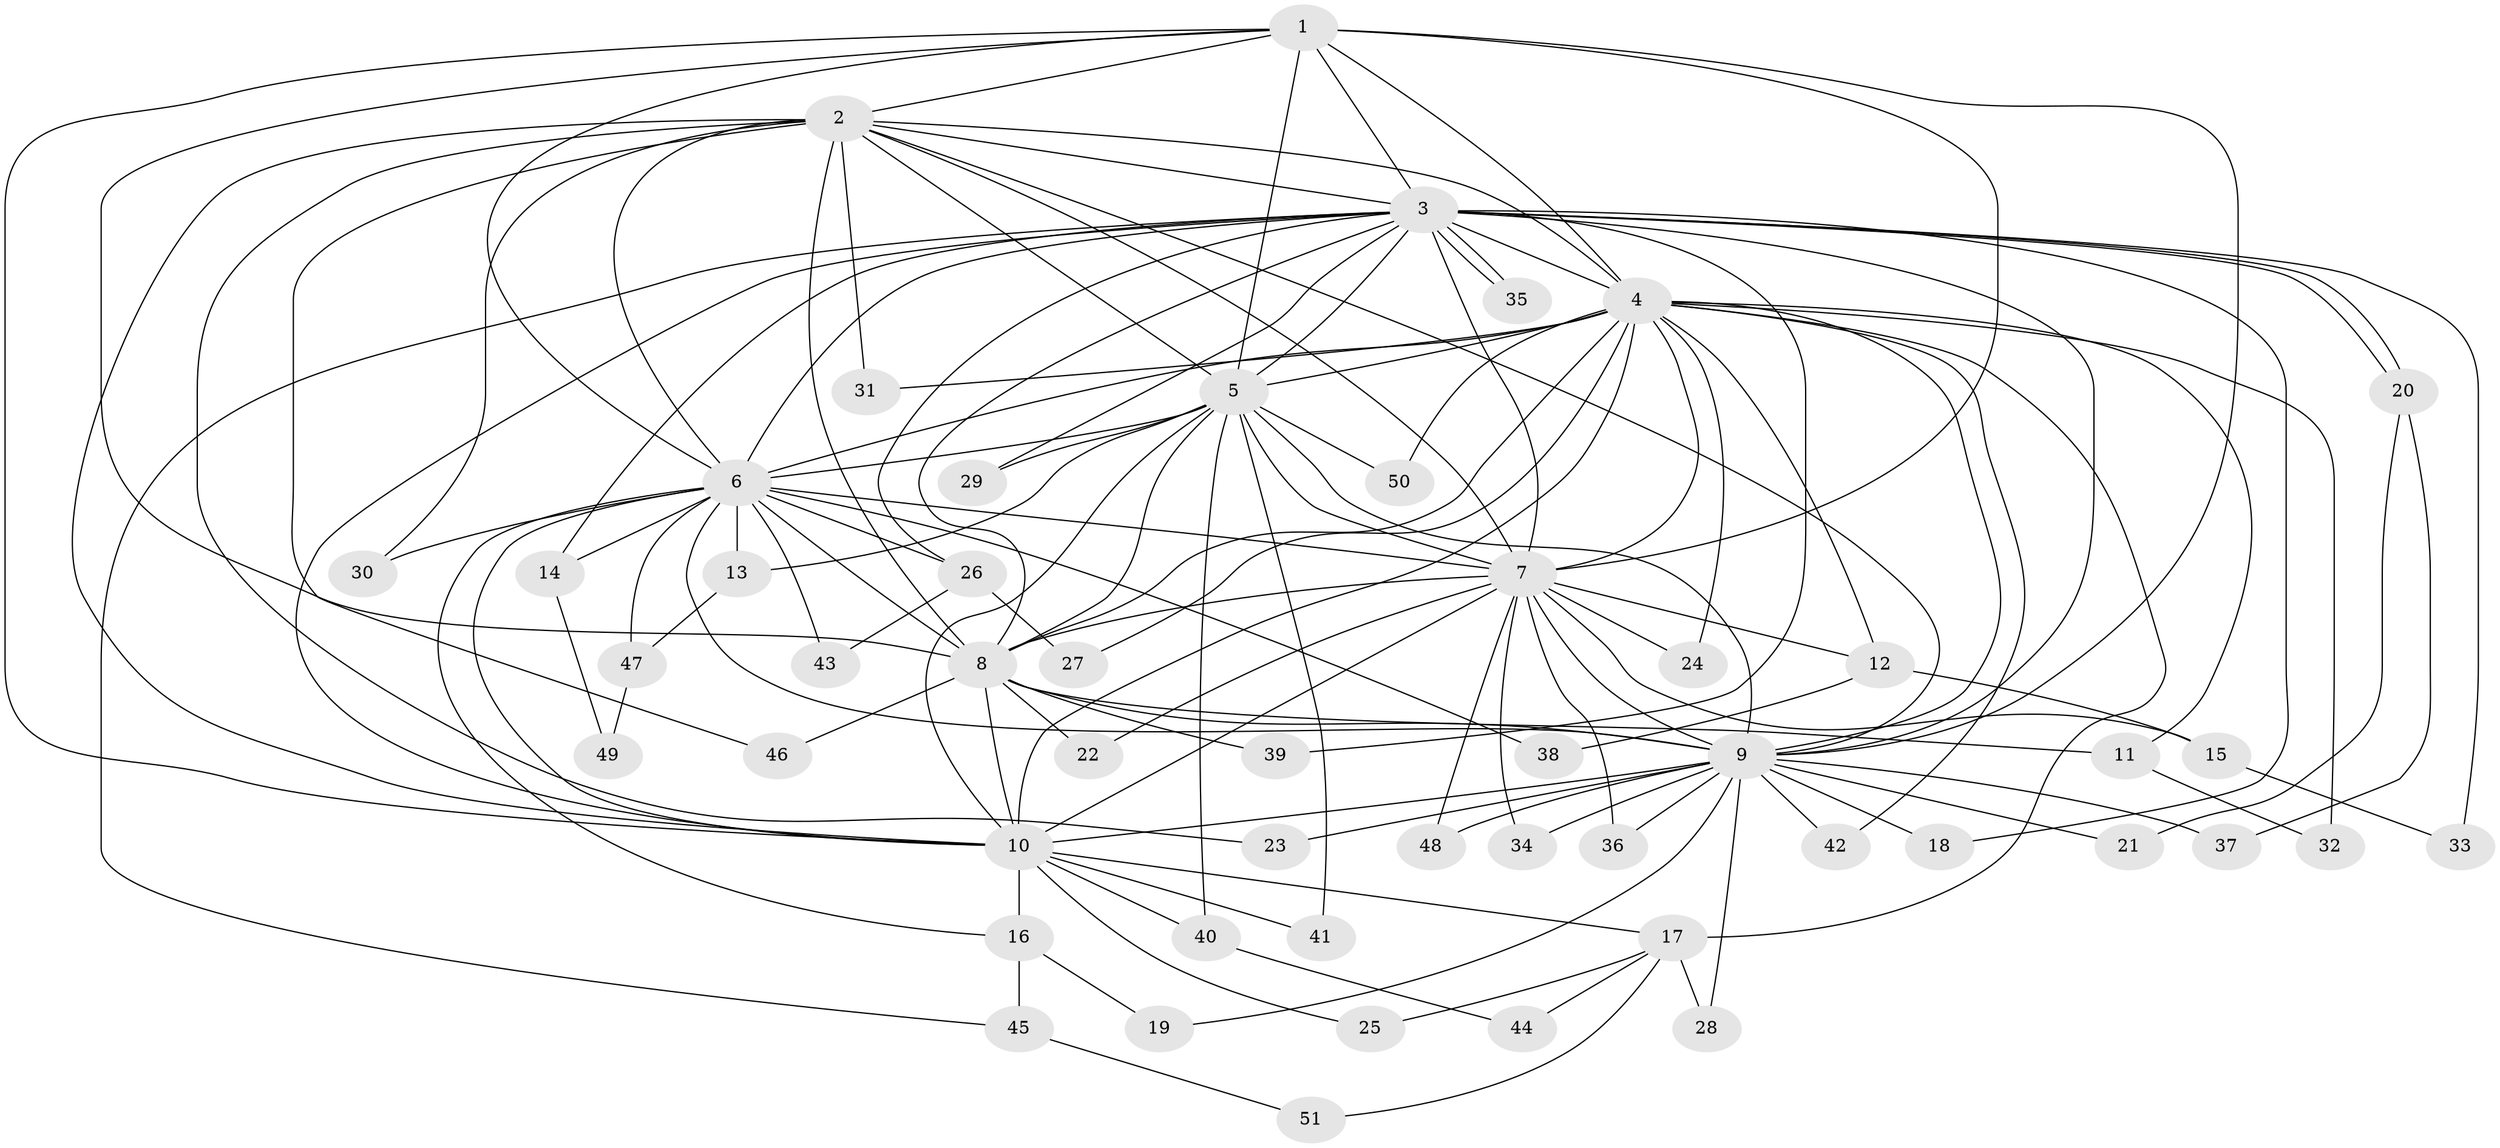 // coarse degree distribution, {13: 0.02857142857142857, 23: 0.02857142857142857, 11: 0.02857142857142857, 5: 0.02857142857142857, 12: 0.02857142857142857, 2: 0.5714285714285714, 4: 0.08571428571428572, 3: 0.08571428571428572, 6: 0.02857142857142857, 1: 0.08571428571428572}
// Generated by graph-tools (version 1.1) at 2025/17/03/04/25 18:17:15]
// undirected, 51 vertices, 127 edges
graph export_dot {
graph [start="1"]
  node [color=gray90,style=filled];
  1;
  2;
  3;
  4;
  5;
  6;
  7;
  8;
  9;
  10;
  11;
  12;
  13;
  14;
  15;
  16;
  17;
  18;
  19;
  20;
  21;
  22;
  23;
  24;
  25;
  26;
  27;
  28;
  29;
  30;
  31;
  32;
  33;
  34;
  35;
  36;
  37;
  38;
  39;
  40;
  41;
  42;
  43;
  44;
  45;
  46;
  47;
  48;
  49;
  50;
  51;
  1 -- 2;
  1 -- 3;
  1 -- 4;
  1 -- 5;
  1 -- 6;
  1 -- 7;
  1 -- 8;
  1 -- 9;
  1 -- 10;
  2 -- 3;
  2 -- 4;
  2 -- 5;
  2 -- 6;
  2 -- 7;
  2 -- 8;
  2 -- 9;
  2 -- 10;
  2 -- 23;
  2 -- 30;
  2 -- 31;
  2 -- 46;
  3 -- 4;
  3 -- 5;
  3 -- 6;
  3 -- 7;
  3 -- 8;
  3 -- 9;
  3 -- 10;
  3 -- 14;
  3 -- 18;
  3 -- 20;
  3 -- 20;
  3 -- 26;
  3 -- 29;
  3 -- 33;
  3 -- 35;
  3 -- 35;
  3 -- 39;
  3 -- 45;
  4 -- 5;
  4 -- 6;
  4 -- 7;
  4 -- 8;
  4 -- 9;
  4 -- 10;
  4 -- 11;
  4 -- 12;
  4 -- 17;
  4 -- 24;
  4 -- 27;
  4 -- 31;
  4 -- 32;
  4 -- 42;
  4 -- 50;
  5 -- 6;
  5 -- 7;
  5 -- 8;
  5 -- 9;
  5 -- 10;
  5 -- 13;
  5 -- 29;
  5 -- 40;
  5 -- 41;
  5 -- 50;
  6 -- 7;
  6 -- 8;
  6 -- 9;
  6 -- 10;
  6 -- 13;
  6 -- 14;
  6 -- 16;
  6 -- 26;
  6 -- 30;
  6 -- 38;
  6 -- 43;
  6 -- 47;
  7 -- 8;
  7 -- 9;
  7 -- 10;
  7 -- 12;
  7 -- 15;
  7 -- 22;
  7 -- 24;
  7 -- 34;
  7 -- 36;
  7 -- 48;
  8 -- 9;
  8 -- 10;
  8 -- 11;
  8 -- 22;
  8 -- 39;
  8 -- 46;
  9 -- 10;
  9 -- 18;
  9 -- 19;
  9 -- 21;
  9 -- 23;
  9 -- 28;
  9 -- 34;
  9 -- 36;
  9 -- 37;
  9 -- 42;
  9 -- 48;
  10 -- 16;
  10 -- 17;
  10 -- 25;
  10 -- 40;
  10 -- 41;
  11 -- 32;
  12 -- 15;
  12 -- 38;
  13 -- 47;
  14 -- 49;
  15 -- 33;
  16 -- 19;
  16 -- 45;
  17 -- 25;
  17 -- 28;
  17 -- 44;
  17 -- 51;
  20 -- 21;
  20 -- 37;
  26 -- 27;
  26 -- 43;
  40 -- 44;
  45 -- 51;
  47 -- 49;
}
